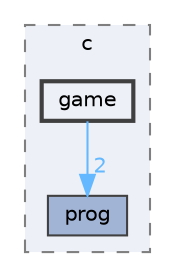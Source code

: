 digraph "src/c/game"
{
 // LATEX_PDF_SIZE
  bgcolor="transparent";
  edge [fontname=Helvetica,fontsize=10,labelfontname=Helvetica,labelfontsize=10];
  node [fontname=Helvetica,fontsize=10,shape=box,height=0.2,width=0.4];
  compound=true
  subgraph clusterdir_3b19ecf29356981f494745fbef7e56bf {
    graph [ bgcolor="#edf0f7", pencolor="grey50", label="c", fontname=Helvetica,fontsize=10 style="filled,dashed", URL="dir_3b19ecf29356981f494745fbef7e56bf.html",tooltip=""]
  dir_f4913f1df357bd2ff70387216a90f557 [label="prog", fillcolor="#a2b4d6", color="grey25", style="filled", URL="dir_f4913f1df357bd2ff70387216a90f557.html",tooltip=""];
  dir_4577e3e26418e81245e5e2782fdb5624 [label="game", fillcolor="#edf0f7", color="grey25", style="filled,bold", URL="dir_4577e3e26418e81245e5e2782fdb5624.html",tooltip=""];
  }
  dir_4577e3e26418e81245e5e2782fdb5624->dir_f4913f1df357bd2ff70387216a90f557 [headlabel="2", labeldistance=1.5 headhref="dir_000001_000003.html" href="dir_000001_000003.html" color="steelblue1" fontcolor="steelblue1"];
}
